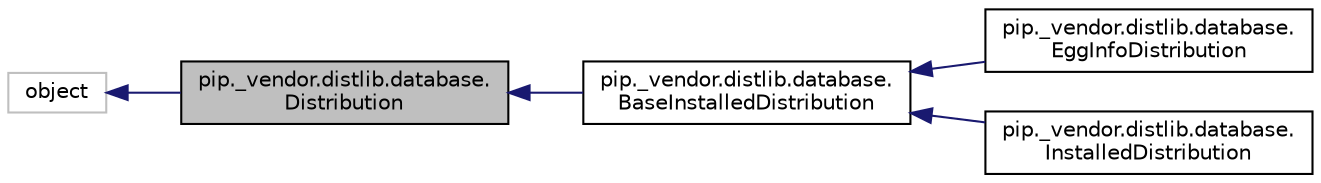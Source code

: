 digraph "pip._vendor.distlib.database.Distribution"
{
  edge [fontname="Helvetica",fontsize="10",labelfontname="Helvetica",labelfontsize="10"];
  node [fontname="Helvetica",fontsize="10",shape=record];
  rankdir="LR";
  Node0 [label="pip._vendor.distlib.database.\lDistribution",height=0.2,width=0.4,color="black", fillcolor="grey75", style="filled", fontcolor="black"];
  Node1 -> Node0 [dir="back",color="midnightblue",fontsize="10",style="solid",fontname="Helvetica"];
  Node1 [label="object",height=0.2,width=0.4,color="grey75", fillcolor="white", style="filled"];
  Node0 -> Node2 [dir="back",color="midnightblue",fontsize="10",style="solid",fontname="Helvetica"];
  Node2 [label="pip._vendor.distlib.database.\lBaseInstalledDistribution",height=0.2,width=0.4,color="black", fillcolor="white", style="filled",URL="$classpip_1_1__vendor_1_1distlib_1_1database_1_1_base_installed_distribution.html"];
  Node2 -> Node3 [dir="back",color="midnightblue",fontsize="10",style="solid",fontname="Helvetica"];
  Node3 [label="pip._vendor.distlib.database.\lEggInfoDistribution",height=0.2,width=0.4,color="black", fillcolor="white", style="filled",URL="$classpip_1_1__vendor_1_1distlib_1_1database_1_1_egg_info_distribution.html"];
  Node2 -> Node4 [dir="back",color="midnightblue",fontsize="10",style="solid",fontname="Helvetica"];
  Node4 [label="pip._vendor.distlib.database.\lInstalledDistribution",height=0.2,width=0.4,color="black", fillcolor="white", style="filled",URL="$classpip_1_1__vendor_1_1distlib_1_1database_1_1_installed_distribution.html"];
}
